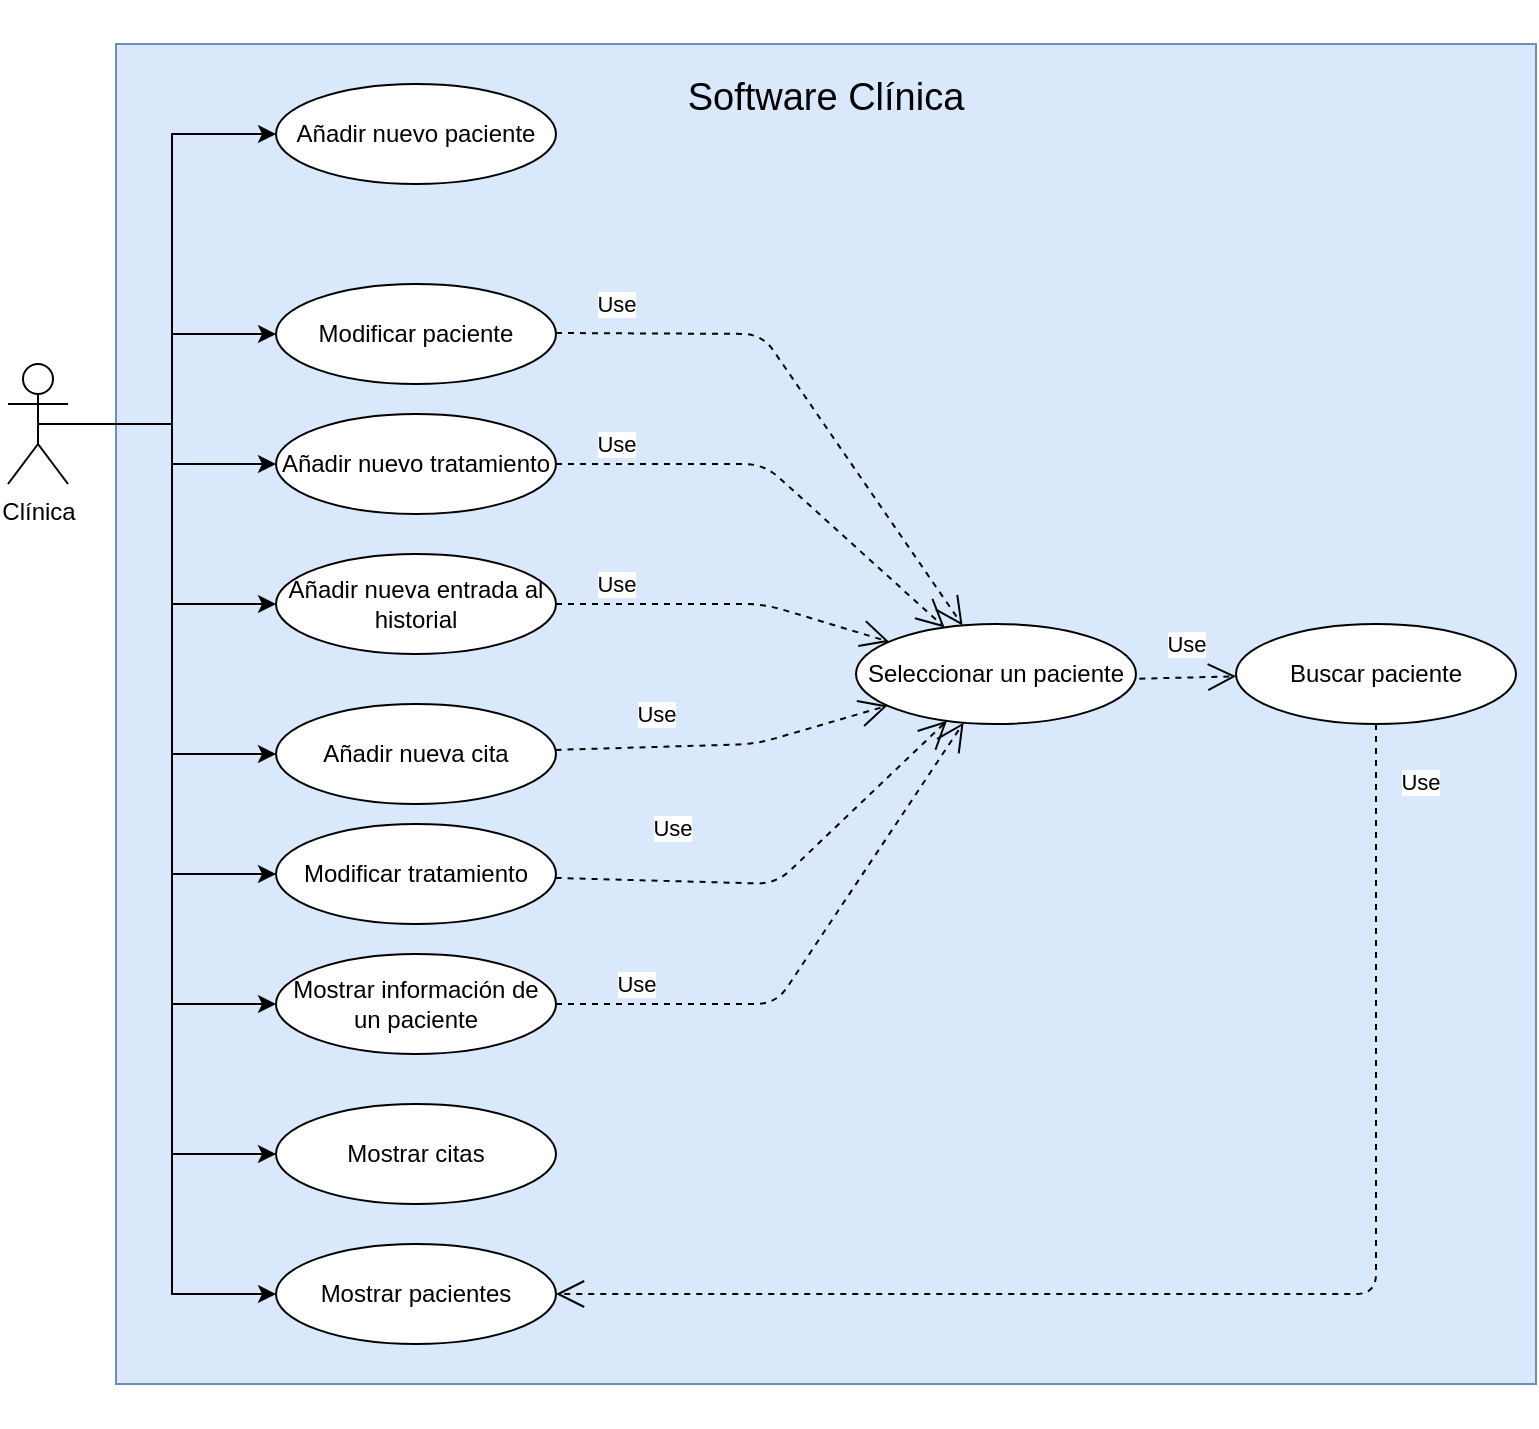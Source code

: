 <mxfile version="12.1.0" type="device" pages="1"><diagram id="VozBgr4PZ8NDdW2B0g3E" name="Page-1"><mxGraphModel dx="1916" dy="1089" grid="1" gridSize="10" guides="1" tooltips="1" connect="1" arrows="1" fold="1" page="1" pageScale="1" pageWidth="827" pageHeight="1169" math="0" shadow="0"><root><mxCell id="0"/><mxCell id="1" parent="0"/><mxCell id="RrpnQLMkxeXI5bM0-7-q-46" value="&lt;div style=&quot;font-size: 19px ; line-height: 500%&quot; align=&quot;center&quot;&gt;Software Clínica&lt;/div&gt;&lt;div style=&quot;font-size: 19px ; line-height: 500%&quot; align=&quot;center&quot;&gt;&lt;br&gt;&lt;/div&gt;&lt;div style=&quot;font-size: 19px ; line-height: 500%&quot; align=&quot;center&quot;&gt;&lt;br&gt;&lt;/div&gt;&lt;div style=&quot;font-size: 19px ; line-height: 500%&quot; align=&quot;center&quot;&gt;&lt;br&gt;&lt;/div&gt;&lt;div style=&quot;font-size: 19px ; line-height: 500%&quot; align=&quot;center&quot;&gt;&lt;br&gt;&lt;/div&gt;&lt;div style=&quot;font-size: 19px ; line-height: 500%&quot; align=&quot;center&quot;&gt;&lt;br&gt;&lt;/div&gt;&lt;div style=&quot;font-size: 19px ; line-height: 250%&quot; align=&quot;center&quot;&gt;&lt;br&gt;&lt;/div&gt;&lt;div style=&quot;font-size: 19px ; line-height: 250%&quot; align=&quot;center&quot;&gt;&lt;br&gt;&lt;/div&gt;&lt;div style=&quot;font-size: 19px ; line-height: 250%&quot; align=&quot;center&quot;&gt;&lt;br&gt;&lt;/div&gt;" style="rounded=0;whiteSpace=wrap;html=1;fillColor=#dae8fc;strokeColor=#6c8ebf;align=center;" vertex="1" parent="1"><mxGeometry x="74" y="30" width="710" height="670" as="geometry"/></mxCell><mxCell id="RrpnQLMkxeXI5bM0-7-q-7" value="&lt;div&gt;Mostrar pacientes&lt;/div&gt;" style="ellipse;whiteSpace=wrap;html=1;" vertex="1" parent="1"><mxGeometry x="154" y="630" width="140" height="50" as="geometry"/></mxCell><mxCell id="RrpnQLMkxeXI5bM0-7-q-8" value="Añadir nuevo paciente" style="ellipse;whiteSpace=wrap;html=1;" vertex="1" parent="1"><mxGeometry x="154" y="50" width="140" height="50" as="geometry"/></mxCell><mxCell id="RrpnQLMkxeXI5bM0-7-q-9" value="&lt;div&gt;Añadir nueva cita&lt;/div&gt;" style="ellipse;whiteSpace=wrap;html=1;" vertex="1" parent="1"><mxGeometry x="154" y="360" width="140" height="50" as="geometry"/></mxCell><mxCell id="RrpnQLMkxeXI5bM0-7-q-10" value="Añadir nuevo tratamiento" style="ellipse;whiteSpace=wrap;html=1;" vertex="1" parent="1"><mxGeometry x="154" y="215" width="140" height="50" as="geometry"/></mxCell><mxCell id="RrpnQLMkxeXI5bM0-7-q-11" value="&lt;div&gt;Añadir nueva entrada al historial&lt;/div&gt;" style="ellipse;whiteSpace=wrap;html=1;" vertex="1" parent="1"><mxGeometry x="154" y="285" width="140" height="50" as="geometry"/></mxCell><mxCell id="RrpnQLMkxeXI5bM0-7-q-12" value="&lt;div&gt;Mostrar citas&lt;/div&gt;" style="ellipse;whiteSpace=wrap;html=1;" vertex="1" parent="1"><mxGeometry x="154" y="560" width="140" height="50" as="geometry"/></mxCell><mxCell id="RrpnQLMkxeXI5bM0-7-q-14" value="Seleccionar un paciente" style="ellipse;whiteSpace=wrap;html=1;" vertex="1" parent="1"><mxGeometry x="444" y="320" width="140" height="50" as="geometry"/></mxCell><mxCell id="RrpnQLMkxeXI5bM0-7-q-15" value="Mostrar información de un paciente" style="ellipse;whiteSpace=wrap;html=1;" vertex="1" parent="1"><mxGeometry x="154" y="485" width="140" height="50" as="geometry"/></mxCell><mxCell id="RrpnQLMkxeXI5bM0-7-q-16" value="Modificar paciente" style="ellipse;whiteSpace=wrap;html=1;" vertex="1" parent="1"><mxGeometry x="154" y="150" width="140" height="50" as="geometry"/></mxCell><mxCell id="RrpnQLMkxeXI5bM0-7-q-17" value="Modificar tratamiento" style="ellipse;whiteSpace=wrap;html=1;" vertex="1" parent="1"><mxGeometry x="154" y="420" width="140" height="50" as="geometry"/></mxCell><mxCell id="RrpnQLMkxeXI5bM0-7-q-18" value="Buscar paciente" style="ellipse;whiteSpace=wrap;html=1;" vertex="1" parent="1"><mxGeometry x="634" y="320" width="140" height="50" as="geometry"/></mxCell><mxCell id="RrpnQLMkxeXI5bM0-7-q-34" style="edgeStyle=orthogonalEdgeStyle;rounded=0;orthogonalLoop=1;jettySize=auto;html=1;exitX=0.5;exitY=0.5;exitDx=0;exitDy=0;exitPerimeter=0;entryX=0;entryY=0.5;entryDx=0;entryDy=0;" edge="1" parent="1" source="RrpnQLMkxeXI5bM0-7-q-21" target="RrpnQLMkxeXI5bM0-7-q-8"><mxGeometry relative="1" as="geometry"/></mxCell><mxCell id="RrpnQLMkxeXI5bM0-7-q-36" style="edgeStyle=orthogonalEdgeStyle;rounded=0;orthogonalLoop=1;jettySize=auto;html=1;exitX=0.5;exitY=0.5;exitDx=0;exitDy=0;exitPerimeter=0;" edge="1" parent="1" source="RrpnQLMkxeXI5bM0-7-q-21" target="RrpnQLMkxeXI5bM0-7-q-16"><mxGeometry relative="1" as="geometry"/></mxCell><mxCell id="RrpnQLMkxeXI5bM0-7-q-37" style="edgeStyle=orthogonalEdgeStyle;rounded=0;orthogonalLoop=1;jettySize=auto;html=1;exitX=0.5;exitY=0.5;exitDx=0;exitDy=0;exitPerimeter=0;entryX=0;entryY=0.5;entryDx=0;entryDy=0;" edge="1" parent="1" source="RrpnQLMkxeXI5bM0-7-q-21" target="RrpnQLMkxeXI5bM0-7-q-10"><mxGeometry relative="1" as="geometry"/></mxCell><mxCell id="RrpnQLMkxeXI5bM0-7-q-38" style="edgeStyle=orthogonalEdgeStyle;rounded=0;orthogonalLoop=1;jettySize=auto;html=1;exitX=0.5;exitY=0.5;exitDx=0;exitDy=0;exitPerimeter=0;entryX=0;entryY=0.5;entryDx=0;entryDy=0;" edge="1" parent="1" source="RrpnQLMkxeXI5bM0-7-q-21" target="RrpnQLMkxeXI5bM0-7-q-11"><mxGeometry relative="1" as="geometry"/></mxCell><mxCell id="RrpnQLMkxeXI5bM0-7-q-39" style="edgeStyle=orthogonalEdgeStyle;rounded=0;orthogonalLoop=1;jettySize=auto;html=1;exitX=0.5;exitY=0.5;exitDx=0;exitDy=0;exitPerimeter=0;entryX=0;entryY=0.5;entryDx=0;entryDy=0;" edge="1" parent="1" source="RrpnQLMkxeXI5bM0-7-q-21" target="RrpnQLMkxeXI5bM0-7-q-9"><mxGeometry relative="1" as="geometry"/></mxCell><mxCell id="RrpnQLMkxeXI5bM0-7-q-40" style="edgeStyle=orthogonalEdgeStyle;rounded=0;orthogonalLoop=1;jettySize=auto;html=1;exitX=0.5;exitY=0.5;exitDx=0;exitDy=0;exitPerimeter=0;entryX=0;entryY=0.5;entryDx=0;entryDy=0;" edge="1" parent="1" source="RrpnQLMkxeXI5bM0-7-q-21" target="RrpnQLMkxeXI5bM0-7-q-17"><mxGeometry relative="1" as="geometry"/></mxCell><mxCell id="RrpnQLMkxeXI5bM0-7-q-41" style="edgeStyle=orthogonalEdgeStyle;rounded=0;orthogonalLoop=1;jettySize=auto;html=1;exitX=0.5;exitY=0.5;exitDx=0;exitDy=0;exitPerimeter=0;entryX=0;entryY=0.5;entryDx=0;entryDy=0;" edge="1" parent="1" source="RrpnQLMkxeXI5bM0-7-q-21" target="RrpnQLMkxeXI5bM0-7-q-15"><mxGeometry relative="1" as="geometry"/></mxCell><mxCell id="RrpnQLMkxeXI5bM0-7-q-43" style="edgeStyle=orthogonalEdgeStyle;rounded=0;orthogonalLoop=1;jettySize=auto;html=1;exitX=0.5;exitY=0.5;exitDx=0;exitDy=0;exitPerimeter=0;entryX=0;entryY=0.5;entryDx=0;entryDy=0;" edge="1" parent="1" source="RrpnQLMkxeXI5bM0-7-q-21" target="RrpnQLMkxeXI5bM0-7-q-12"><mxGeometry relative="1" as="geometry"/></mxCell><mxCell id="RrpnQLMkxeXI5bM0-7-q-45" style="edgeStyle=orthogonalEdgeStyle;rounded=0;orthogonalLoop=1;jettySize=auto;html=1;exitX=0.5;exitY=0.5;exitDx=0;exitDy=0;exitPerimeter=0;entryX=0;entryY=0.5;entryDx=0;entryDy=0;" edge="1" parent="1" source="RrpnQLMkxeXI5bM0-7-q-21" target="RrpnQLMkxeXI5bM0-7-q-7"><mxGeometry relative="1" as="geometry"/></mxCell><mxCell id="RrpnQLMkxeXI5bM0-7-q-21" value="Clínica" style="shape=umlActor;verticalLabelPosition=bottom;labelBackgroundColor=#ffffff;verticalAlign=top;html=1;outlineConnect=0;" vertex="1" parent="1"><mxGeometry x="20" y="190" width="30" height="60" as="geometry"/></mxCell><mxCell id="RrpnQLMkxeXI5bM0-7-q-23" value="Use" style="endArrow=open;endSize=12;dashed=1;html=1;" edge="1" parent="1" target="RrpnQLMkxeXI5bM0-7-q-14"><mxGeometry x="-0.786" y="15" width="160" relative="1" as="geometry"><mxPoint x="294" y="174.5" as="sourcePoint"/><mxPoint x="584" y="280" as="targetPoint"/><Array as="points"><mxPoint x="397" y="175"/></Array><mxPoint as="offset"/></mxGeometry></mxCell><mxCell id="RrpnQLMkxeXI5bM0-7-q-28" value="Use" style="endArrow=open;endSize=12;dashed=1;html=1;" edge="1" parent="1" source="RrpnQLMkxeXI5bM0-7-q-10" target="RrpnQLMkxeXI5bM0-7-q-14"><mxGeometry x="-0.734" y="10" width="160" relative="1" as="geometry"><mxPoint x="304" y="233.333" as="sourcePoint"/><mxPoint x="464" y="233.333" as="targetPoint"/><Array as="points"><mxPoint x="398" y="240"/></Array><mxPoint as="offset"/></mxGeometry></mxCell><mxCell id="RrpnQLMkxeXI5bM0-7-q-29" value="Use" style="endArrow=open;endSize=12;dashed=1;html=1;exitX=1;exitY=0.5;exitDx=0;exitDy=0;" edge="1" parent="1" source="RrpnQLMkxeXI5bM0-7-q-11" target="RrpnQLMkxeXI5bM0-7-q-14"><mxGeometry x="-0.648" y="10" width="160" relative="1" as="geometry"><mxPoint x="334" y="320" as="sourcePoint"/><mxPoint x="444" y="405" as="targetPoint"/><Array as="points"><mxPoint x="398" y="310"/></Array><mxPoint as="offset"/></mxGeometry></mxCell><mxCell id="RrpnQLMkxeXI5bM0-7-q-30" value="Use" style="endArrow=open;endSize=12;dashed=1;html=1;" edge="1" parent="1" source="RrpnQLMkxeXI5bM0-7-q-9" target="RrpnQLMkxeXI5bM0-7-q-14"><mxGeometry x="0.173" y="75" width="160" relative="1" as="geometry"><mxPoint x="334" y="380" as="sourcePoint"/><mxPoint x="444" y="405" as="targetPoint"/><Array as="points"><mxPoint x="394" y="380"/></Array><mxPoint x="-47" y="60" as="offset"/></mxGeometry></mxCell><mxCell id="RrpnQLMkxeXI5bM0-7-q-31" value="Use" style="endArrow=open;endSize=12;dashed=1;html=1;" edge="1" parent="1" source="RrpnQLMkxeXI5bM0-7-q-17" target="RrpnQLMkxeXI5bM0-7-q-14"><mxGeometry x="0.034" y="63" width="160" relative="1" as="geometry"><mxPoint x="344" y="440" as="sourcePoint"/><mxPoint x="584" y="490" as="targetPoint"/><Array as="points"><mxPoint x="404" y="450"/></Array><mxPoint x="-14" y="23" as="offset"/></mxGeometry></mxCell><mxCell id="RrpnQLMkxeXI5bM0-7-q-32" value="Use" style="endArrow=open;endSize=12;dashed=1;html=1;exitX=1;exitY=0.5;exitDx=0;exitDy=0;" edge="1" parent="1" source="RrpnQLMkxeXI5bM0-7-q-15" target="RrpnQLMkxeXI5bM0-7-q-14"><mxGeometry x="-0.713" y="10" width="160" relative="1" as="geometry"><mxPoint x="304" y="500" as="sourcePoint"/><mxPoint x="444" y="405" as="targetPoint"/><Array as="points"><mxPoint x="404" y="510"/></Array><mxPoint as="offset"/></mxGeometry></mxCell><mxCell id="RrpnQLMkxeXI5bM0-7-q-42" value="Use" style="endArrow=open;endSize=12;dashed=1;html=1;exitX=1.012;exitY=0.547;exitDx=0;exitDy=0;exitPerimeter=0;" edge="1" parent="1" source="RrpnQLMkxeXI5bM0-7-q-14" target="RrpnQLMkxeXI5bM0-7-q-18"><mxGeometry x="-0.019" y="17" width="160" relative="1" as="geometry"><mxPoint x="574" y="410" as="sourcePoint"/><mxPoint x="734" y="410" as="targetPoint"/><mxPoint as="offset"/></mxGeometry></mxCell><mxCell id="RrpnQLMkxeXI5bM0-7-q-44" value="Use" style="endArrow=open;endSize=12;dashed=1;html=1;entryX=1;entryY=0.5;entryDx=0;entryDy=0;" edge="1" parent="1" source="RrpnQLMkxeXI5bM0-7-q-18" target="RrpnQLMkxeXI5bM0-7-q-7"><mxGeometry x="-0.916" y="22" width="160" relative="1" as="geometry"><mxPoint x="544" y="430" as="sourcePoint"/><mxPoint x="704" y="430" as="targetPoint"/><Array as="points"><mxPoint x="704" y="655"/></Array><mxPoint as="offset"/></mxGeometry></mxCell></root></mxGraphModel></diagram></mxfile>
